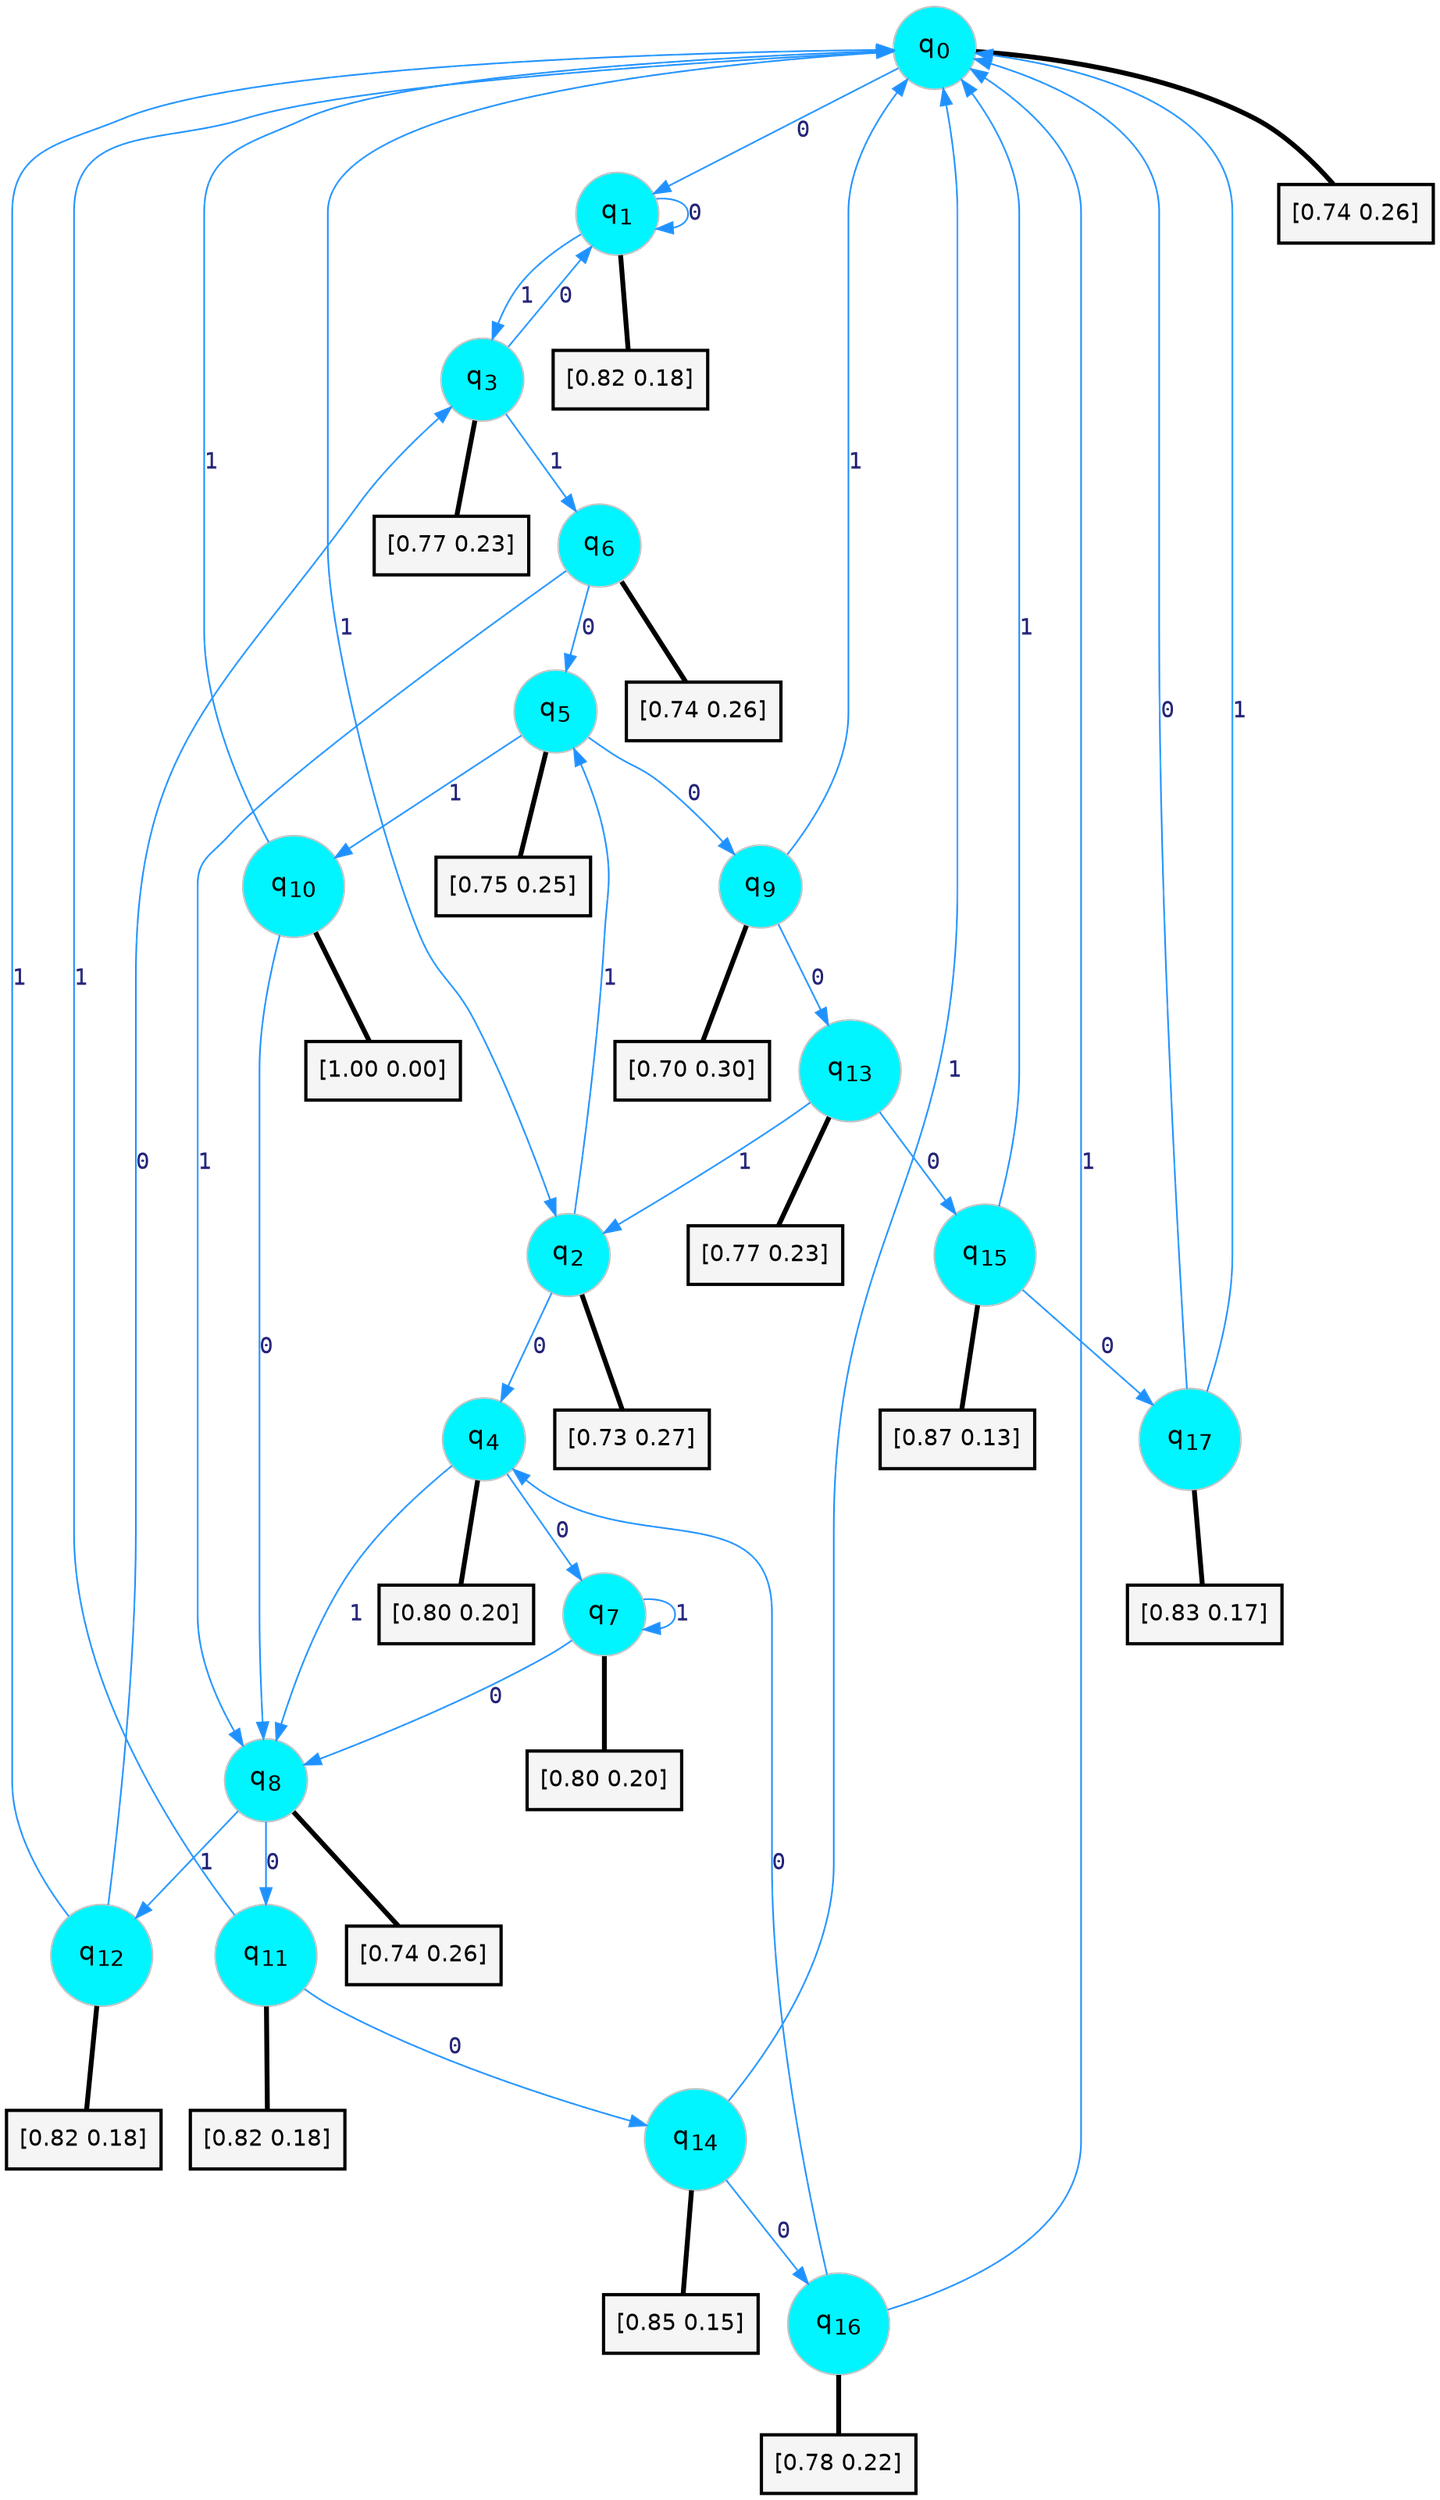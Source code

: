 digraph G {
graph [
bgcolor=transparent, dpi=300, rankdir=TD, size="40,25"];
node [
color=gray, fillcolor=turquoise1, fontcolor=black, fontname=Helvetica, fontsize=16, fontweight=bold, shape=circle, style=filled];
edge [
arrowsize=1, color=dodgerblue1, fontcolor=midnightblue, fontname=courier, fontweight=bold, penwidth=1, style=solid, weight=20];
0[label=<q<SUB>0</SUB>>];
1[label=<q<SUB>1</SUB>>];
2[label=<q<SUB>2</SUB>>];
3[label=<q<SUB>3</SUB>>];
4[label=<q<SUB>4</SUB>>];
5[label=<q<SUB>5</SUB>>];
6[label=<q<SUB>6</SUB>>];
7[label=<q<SUB>7</SUB>>];
8[label=<q<SUB>8</SUB>>];
9[label=<q<SUB>9</SUB>>];
10[label=<q<SUB>10</SUB>>];
11[label=<q<SUB>11</SUB>>];
12[label=<q<SUB>12</SUB>>];
13[label=<q<SUB>13</SUB>>];
14[label=<q<SUB>14</SUB>>];
15[label=<q<SUB>15</SUB>>];
16[label=<q<SUB>16</SUB>>];
17[label=<q<SUB>17</SUB>>];
18[label="[0.74 0.26]", shape=box,fontcolor=black, fontname=Helvetica, fontsize=14, penwidth=2, fillcolor=whitesmoke,color=black];
19[label="[0.82 0.18]", shape=box,fontcolor=black, fontname=Helvetica, fontsize=14, penwidth=2, fillcolor=whitesmoke,color=black];
20[label="[0.73 0.27]", shape=box,fontcolor=black, fontname=Helvetica, fontsize=14, penwidth=2, fillcolor=whitesmoke,color=black];
21[label="[0.77 0.23]", shape=box,fontcolor=black, fontname=Helvetica, fontsize=14, penwidth=2, fillcolor=whitesmoke,color=black];
22[label="[0.80 0.20]", shape=box,fontcolor=black, fontname=Helvetica, fontsize=14, penwidth=2, fillcolor=whitesmoke,color=black];
23[label="[0.75 0.25]", shape=box,fontcolor=black, fontname=Helvetica, fontsize=14, penwidth=2, fillcolor=whitesmoke,color=black];
24[label="[0.74 0.26]", shape=box,fontcolor=black, fontname=Helvetica, fontsize=14, penwidth=2, fillcolor=whitesmoke,color=black];
25[label="[0.80 0.20]", shape=box,fontcolor=black, fontname=Helvetica, fontsize=14, penwidth=2, fillcolor=whitesmoke,color=black];
26[label="[0.74 0.26]", shape=box,fontcolor=black, fontname=Helvetica, fontsize=14, penwidth=2, fillcolor=whitesmoke,color=black];
27[label="[0.70 0.30]", shape=box,fontcolor=black, fontname=Helvetica, fontsize=14, penwidth=2, fillcolor=whitesmoke,color=black];
28[label="[1.00 0.00]", shape=box,fontcolor=black, fontname=Helvetica, fontsize=14, penwidth=2, fillcolor=whitesmoke,color=black];
29[label="[0.82 0.18]", shape=box,fontcolor=black, fontname=Helvetica, fontsize=14, penwidth=2, fillcolor=whitesmoke,color=black];
30[label="[0.82 0.18]", shape=box,fontcolor=black, fontname=Helvetica, fontsize=14, penwidth=2, fillcolor=whitesmoke,color=black];
31[label="[0.77 0.23]", shape=box,fontcolor=black, fontname=Helvetica, fontsize=14, penwidth=2, fillcolor=whitesmoke,color=black];
32[label="[0.85 0.15]", shape=box,fontcolor=black, fontname=Helvetica, fontsize=14, penwidth=2, fillcolor=whitesmoke,color=black];
33[label="[0.87 0.13]", shape=box,fontcolor=black, fontname=Helvetica, fontsize=14, penwidth=2, fillcolor=whitesmoke,color=black];
34[label="[0.78 0.22]", shape=box,fontcolor=black, fontname=Helvetica, fontsize=14, penwidth=2, fillcolor=whitesmoke,color=black];
35[label="[0.83 0.17]", shape=box,fontcolor=black, fontname=Helvetica, fontsize=14, penwidth=2, fillcolor=whitesmoke,color=black];
0->1 [label=0];
0->2 [label=1];
0->18 [arrowhead=none, penwidth=3,color=black];
1->1 [label=0];
1->3 [label=1];
1->19 [arrowhead=none, penwidth=3,color=black];
2->4 [label=0];
2->5 [label=1];
2->20 [arrowhead=none, penwidth=3,color=black];
3->1 [label=0];
3->6 [label=1];
3->21 [arrowhead=none, penwidth=3,color=black];
4->7 [label=0];
4->8 [label=1];
4->22 [arrowhead=none, penwidth=3,color=black];
5->9 [label=0];
5->10 [label=1];
5->23 [arrowhead=none, penwidth=3,color=black];
6->5 [label=0];
6->8 [label=1];
6->24 [arrowhead=none, penwidth=3,color=black];
7->8 [label=0];
7->7 [label=1];
7->25 [arrowhead=none, penwidth=3,color=black];
8->11 [label=0];
8->12 [label=1];
8->26 [arrowhead=none, penwidth=3,color=black];
9->13 [label=0];
9->0 [label=1];
9->27 [arrowhead=none, penwidth=3,color=black];
10->8 [label=0];
10->0 [label=1];
10->28 [arrowhead=none, penwidth=3,color=black];
11->14 [label=0];
11->0 [label=1];
11->29 [arrowhead=none, penwidth=3,color=black];
12->3 [label=0];
12->0 [label=1];
12->30 [arrowhead=none, penwidth=3,color=black];
13->15 [label=0];
13->2 [label=1];
13->31 [arrowhead=none, penwidth=3,color=black];
14->16 [label=0];
14->0 [label=1];
14->32 [arrowhead=none, penwidth=3,color=black];
15->17 [label=0];
15->0 [label=1];
15->33 [arrowhead=none, penwidth=3,color=black];
16->4 [label=0];
16->0 [label=1];
16->34 [arrowhead=none, penwidth=3,color=black];
17->0 [label=0];
17->0 [label=1];
17->35 [arrowhead=none, penwidth=3,color=black];
}
